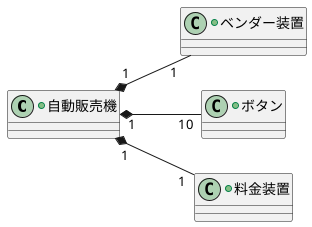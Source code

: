 @startuml 演習6-4-1
left to right direction
+class 自動販売機 {
}
+class ベンダー装置{
}
+class ボタン{
}
+class 料金装置{
}

自動販売機 "1"*--"1" ベンダー装置
自動販売機 "1"*--"10" ボタン
自動販売機 "1"*--"1" 料金装置
@enduml
